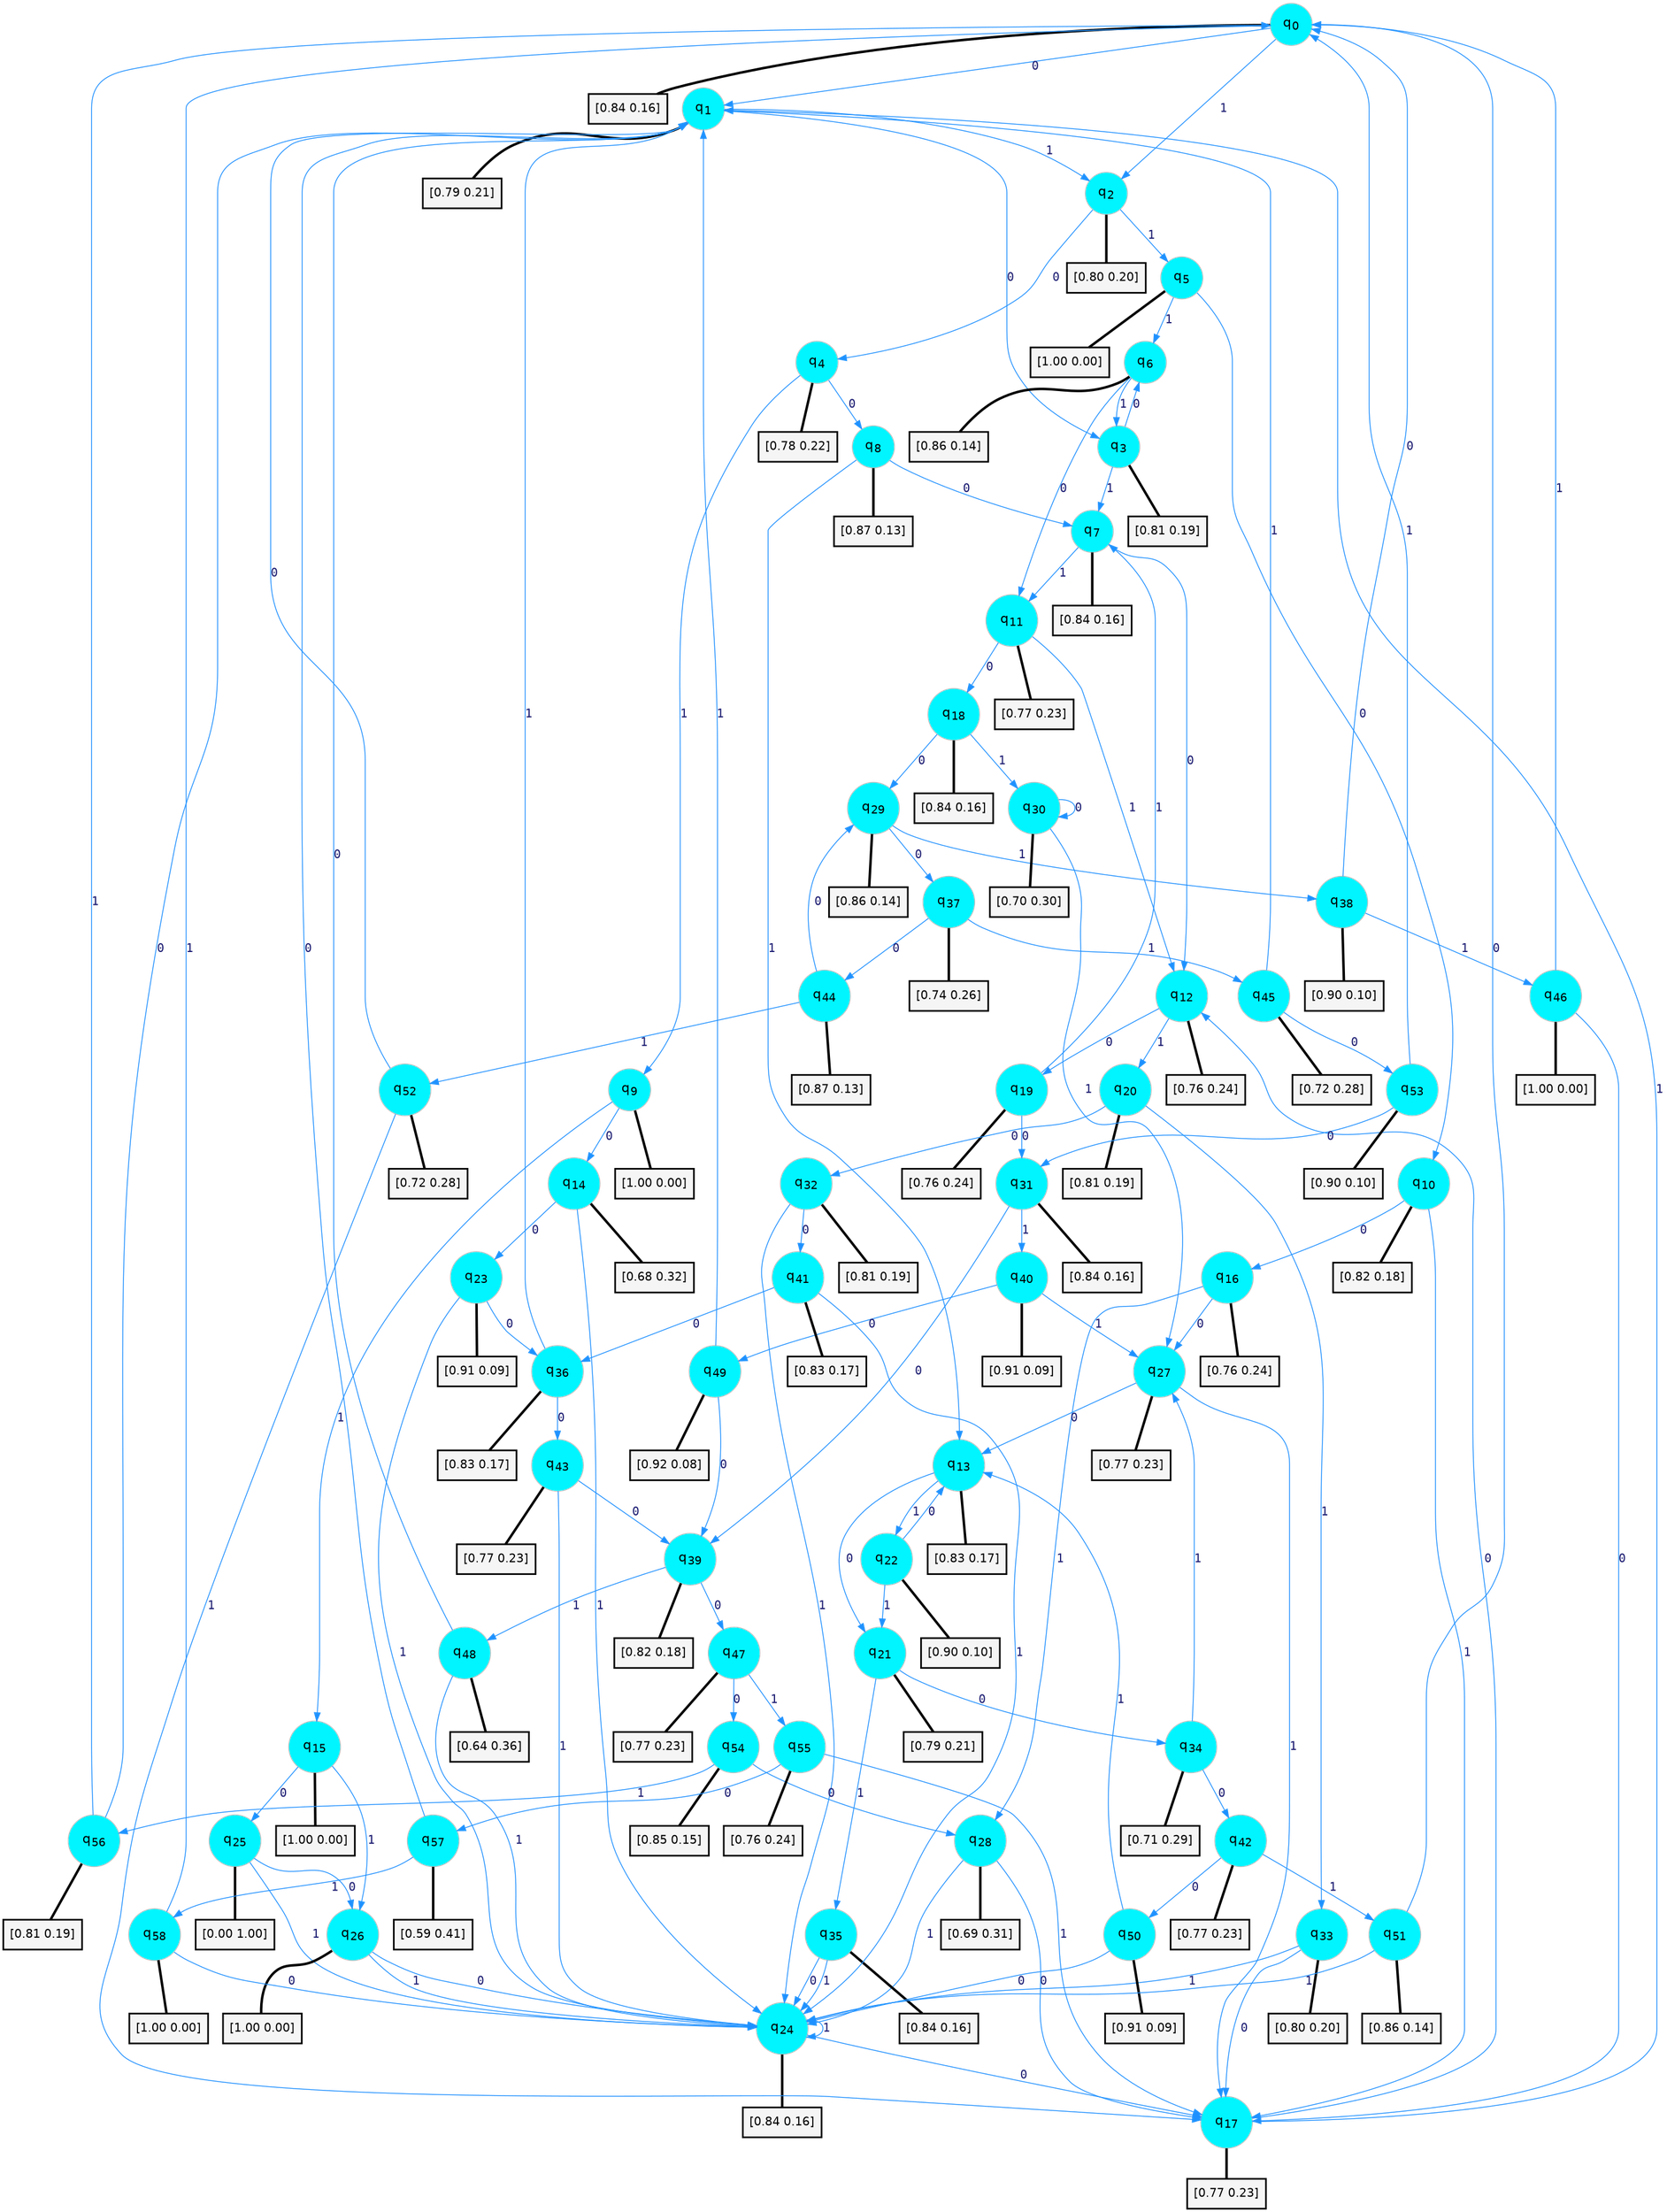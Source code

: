 digraph G {
graph [
bgcolor=transparent, dpi=300, rankdir=TD, size="40,25"];
node [
color=gray, fillcolor=turquoise1, fontcolor=black, fontname=Helvetica, fontsize=16, fontweight=bold, shape=circle, style=filled];
edge [
arrowsize=1, color=dodgerblue1, fontcolor=midnightblue, fontname=courier, fontweight=bold, penwidth=1, style=solid, weight=20];
0[label=<q<SUB>0</SUB>>];
1[label=<q<SUB>1</SUB>>];
2[label=<q<SUB>2</SUB>>];
3[label=<q<SUB>3</SUB>>];
4[label=<q<SUB>4</SUB>>];
5[label=<q<SUB>5</SUB>>];
6[label=<q<SUB>6</SUB>>];
7[label=<q<SUB>7</SUB>>];
8[label=<q<SUB>8</SUB>>];
9[label=<q<SUB>9</SUB>>];
10[label=<q<SUB>10</SUB>>];
11[label=<q<SUB>11</SUB>>];
12[label=<q<SUB>12</SUB>>];
13[label=<q<SUB>13</SUB>>];
14[label=<q<SUB>14</SUB>>];
15[label=<q<SUB>15</SUB>>];
16[label=<q<SUB>16</SUB>>];
17[label=<q<SUB>17</SUB>>];
18[label=<q<SUB>18</SUB>>];
19[label=<q<SUB>19</SUB>>];
20[label=<q<SUB>20</SUB>>];
21[label=<q<SUB>21</SUB>>];
22[label=<q<SUB>22</SUB>>];
23[label=<q<SUB>23</SUB>>];
24[label=<q<SUB>24</SUB>>];
25[label=<q<SUB>25</SUB>>];
26[label=<q<SUB>26</SUB>>];
27[label=<q<SUB>27</SUB>>];
28[label=<q<SUB>28</SUB>>];
29[label=<q<SUB>29</SUB>>];
30[label=<q<SUB>30</SUB>>];
31[label=<q<SUB>31</SUB>>];
32[label=<q<SUB>32</SUB>>];
33[label=<q<SUB>33</SUB>>];
34[label=<q<SUB>34</SUB>>];
35[label=<q<SUB>35</SUB>>];
36[label=<q<SUB>36</SUB>>];
37[label=<q<SUB>37</SUB>>];
38[label=<q<SUB>38</SUB>>];
39[label=<q<SUB>39</SUB>>];
40[label=<q<SUB>40</SUB>>];
41[label=<q<SUB>41</SUB>>];
42[label=<q<SUB>42</SUB>>];
43[label=<q<SUB>43</SUB>>];
44[label=<q<SUB>44</SUB>>];
45[label=<q<SUB>45</SUB>>];
46[label=<q<SUB>46</SUB>>];
47[label=<q<SUB>47</SUB>>];
48[label=<q<SUB>48</SUB>>];
49[label=<q<SUB>49</SUB>>];
50[label=<q<SUB>50</SUB>>];
51[label=<q<SUB>51</SUB>>];
52[label=<q<SUB>52</SUB>>];
53[label=<q<SUB>53</SUB>>];
54[label=<q<SUB>54</SUB>>];
55[label=<q<SUB>55</SUB>>];
56[label=<q<SUB>56</SUB>>];
57[label=<q<SUB>57</SUB>>];
58[label=<q<SUB>58</SUB>>];
59[label="[0.84 0.16]", shape=box,fontcolor=black, fontname=Helvetica, fontsize=14, penwidth=2, fillcolor=whitesmoke,color=black];
60[label="[0.79 0.21]", shape=box,fontcolor=black, fontname=Helvetica, fontsize=14, penwidth=2, fillcolor=whitesmoke,color=black];
61[label="[0.80 0.20]", shape=box,fontcolor=black, fontname=Helvetica, fontsize=14, penwidth=2, fillcolor=whitesmoke,color=black];
62[label="[0.81 0.19]", shape=box,fontcolor=black, fontname=Helvetica, fontsize=14, penwidth=2, fillcolor=whitesmoke,color=black];
63[label="[0.78 0.22]", shape=box,fontcolor=black, fontname=Helvetica, fontsize=14, penwidth=2, fillcolor=whitesmoke,color=black];
64[label="[1.00 0.00]", shape=box,fontcolor=black, fontname=Helvetica, fontsize=14, penwidth=2, fillcolor=whitesmoke,color=black];
65[label="[0.86 0.14]", shape=box,fontcolor=black, fontname=Helvetica, fontsize=14, penwidth=2, fillcolor=whitesmoke,color=black];
66[label="[0.84 0.16]", shape=box,fontcolor=black, fontname=Helvetica, fontsize=14, penwidth=2, fillcolor=whitesmoke,color=black];
67[label="[0.87 0.13]", shape=box,fontcolor=black, fontname=Helvetica, fontsize=14, penwidth=2, fillcolor=whitesmoke,color=black];
68[label="[1.00 0.00]", shape=box,fontcolor=black, fontname=Helvetica, fontsize=14, penwidth=2, fillcolor=whitesmoke,color=black];
69[label="[0.82 0.18]", shape=box,fontcolor=black, fontname=Helvetica, fontsize=14, penwidth=2, fillcolor=whitesmoke,color=black];
70[label="[0.77 0.23]", shape=box,fontcolor=black, fontname=Helvetica, fontsize=14, penwidth=2, fillcolor=whitesmoke,color=black];
71[label="[0.76 0.24]", shape=box,fontcolor=black, fontname=Helvetica, fontsize=14, penwidth=2, fillcolor=whitesmoke,color=black];
72[label="[0.83 0.17]", shape=box,fontcolor=black, fontname=Helvetica, fontsize=14, penwidth=2, fillcolor=whitesmoke,color=black];
73[label="[0.68 0.32]", shape=box,fontcolor=black, fontname=Helvetica, fontsize=14, penwidth=2, fillcolor=whitesmoke,color=black];
74[label="[1.00 0.00]", shape=box,fontcolor=black, fontname=Helvetica, fontsize=14, penwidth=2, fillcolor=whitesmoke,color=black];
75[label="[0.76 0.24]", shape=box,fontcolor=black, fontname=Helvetica, fontsize=14, penwidth=2, fillcolor=whitesmoke,color=black];
76[label="[0.77 0.23]", shape=box,fontcolor=black, fontname=Helvetica, fontsize=14, penwidth=2, fillcolor=whitesmoke,color=black];
77[label="[0.84 0.16]", shape=box,fontcolor=black, fontname=Helvetica, fontsize=14, penwidth=2, fillcolor=whitesmoke,color=black];
78[label="[0.76 0.24]", shape=box,fontcolor=black, fontname=Helvetica, fontsize=14, penwidth=2, fillcolor=whitesmoke,color=black];
79[label="[0.81 0.19]", shape=box,fontcolor=black, fontname=Helvetica, fontsize=14, penwidth=2, fillcolor=whitesmoke,color=black];
80[label="[0.79 0.21]", shape=box,fontcolor=black, fontname=Helvetica, fontsize=14, penwidth=2, fillcolor=whitesmoke,color=black];
81[label="[0.90 0.10]", shape=box,fontcolor=black, fontname=Helvetica, fontsize=14, penwidth=2, fillcolor=whitesmoke,color=black];
82[label="[0.91 0.09]", shape=box,fontcolor=black, fontname=Helvetica, fontsize=14, penwidth=2, fillcolor=whitesmoke,color=black];
83[label="[0.84 0.16]", shape=box,fontcolor=black, fontname=Helvetica, fontsize=14, penwidth=2, fillcolor=whitesmoke,color=black];
84[label="[0.00 1.00]", shape=box,fontcolor=black, fontname=Helvetica, fontsize=14, penwidth=2, fillcolor=whitesmoke,color=black];
85[label="[1.00 0.00]", shape=box,fontcolor=black, fontname=Helvetica, fontsize=14, penwidth=2, fillcolor=whitesmoke,color=black];
86[label="[0.77 0.23]", shape=box,fontcolor=black, fontname=Helvetica, fontsize=14, penwidth=2, fillcolor=whitesmoke,color=black];
87[label="[0.69 0.31]", shape=box,fontcolor=black, fontname=Helvetica, fontsize=14, penwidth=2, fillcolor=whitesmoke,color=black];
88[label="[0.86 0.14]", shape=box,fontcolor=black, fontname=Helvetica, fontsize=14, penwidth=2, fillcolor=whitesmoke,color=black];
89[label="[0.70 0.30]", shape=box,fontcolor=black, fontname=Helvetica, fontsize=14, penwidth=2, fillcolor=whitesmoke,color=black];
90[label="[0.84 0.16]", shape=box,fontcolor=black, fontname=Helvetica, fontsize=14, penwidth=2, fillcolor=whitesmoke,color=black];
91[label="[0.81 0.19]", shape=box,fontcolor=black, fontname=Helvetica, fontsize=14, penwidth=2, fillcolor=whitesmoke,color=black];
92[label="[0.80 0.20]", shape=box,fontcolor=black, fontname=Helvetica, fontsize=14, penwidth=2, fillcolor=whitesmoke,color=black];
93[label="[0.71 0.29]", shape=box,fontcolor=black, fontname=Helvetica, fontsize=14, penwidth=2, fillcolor=whitesmoke,color=black];
94[label="[0.84 0.16]", shape=box,fontcolor=black, fontname=Helvetica, fontsize=14, penwidth=2, fillcolor=whitesmoke,color=black];
95[label="[0.83 0.17]", shape=box,fontcolor=black, fontname=Helvetica, fontsize=14, penwidth=2, fillcolor=whitesmoke,color=black];
96[label="[0.74 0.26]", shape=box,fontcolor=black, fontname=Helvetica, fontsize=14, penwidth=2, fillcolor=whitesmoke,color=black];
97[label="[0.90 0.10]", shape=box,fontcolor=black, fontname=Helvetica, fontsize=14, penwidth=2, fillcolor=whitesmoke,color=black];
98[label="[0.82 0.18]", shape=box,fontcolor=black, fontname=Helvetica, fontsize=14, penwidth=2, fillcolor=whitesmoke,color=black];
99[label="[0.91 0.09]", shape=box,fontcolor=black, fontname=Helvetica, fontsize=14, penwidth=2, fillcolor=whitesmoke,color=black];
100[label="[0.83 0.17]", shape=box,fontcolor=black, fontname=Helvetica, fontsize=14, penwidth=2, fillcolor=whitesmoke,color=black];
101[label="[0.77 0.23]", shape=box,fontcolor=black, fontname=Helvetica, fontsize=14, penwidth=2, fillcolor=whitesmoke,color=black];
102[label="[0.77 0.23]", shape=box,fontcolor=black, fontname=Helvetica, fontsize=14, penwidth=2, fillcolor=whitesmoke,color=black];
103[label="[0.87 0.13]", shape=box,fontcolor=black, fontname=Helvetica, fontsize=14, penwidth=2, fillcolor=whitesmoke,color=black];
104[label="[0.72 0.28]", shape=box,fontcolor=black, fontname=Helvetica, fontsize=14, penwidth=2, fillcolor=whitesmoke,color=black];
105[label="[1.00 0.00]", shape=box,fontcolor=black, fontname=Helvetica, fontsize=14, penwidth=2, fillcolor=whitesmoke,color=black];
106[label="[0.77 0.23]", shape=box,fontcolor=black, fontname=Helvetica, fontsize=14, penwidth=2, fillcolor=whitesmoke,color=black];
107[label="[0.64 0.36]", shape=box,fontcolor=black, fontname=Helvetica, fontsize=14, penwidth=2, fillcolor=whitesmoke,color=black];
108[label="[0.92 0.08]", shape=box,fontcolor=black, fontname=Helvetica, fontsize=14, penwidth=2, fillcolor=whitesmoke,color=black];
109[label="[0.91 0.09]", shape=box,fontcolor=black, fontname=Helvetica, fontsize=14, penwidth=2, fillcolor=whitesmoke,color=black];
110[label="[0.86 0.14]", shape=box,fontcolor=black, fontname=Helvetica, fontsize=14, penwidth=2, fillcolor=whitesmoke,color=black];
111[label="[0.72 0.28]", shape=box,fontcolor=black, fontname=Helvetica, fontsize=14, penwidth=2, fillcolor=whitesmoke,color=black];
112[label="[0.90 0.10]", shape=box,fontcolor=black, fontname=Helvetica, fontsize=14, penwidth=2, fillcolor=whitesmoke,color=black];
113[label="[0.85 0.15]", shape=box,fontcolor=black, fontname=Helvetica, fontsize=14, penwidth=2, fillcolor=whitesmoke,color=black];
114[label="[0.76 0.24]", shape=box,fontcolor=black, fontname=Helvetica, fontsize=14, penwidth=2, fillcolor=whitesmoke,color=black];
115[label="[0.81 0.19]", shape=box,fontcolor=black, fontname=Helvetica, fontsize=14, penwidth=2, fillcolor=whitesmoke,color=black];
116[label="[0.59 0.41]", shape=box,fontcolor=black, fontname=Helvetica, fontsize=14, penwidth=2, fillcolor=whitesmoke,color=black];
117[label="[1.00 0.00]", shape=box,fontcolor=black, fontname=Helvetica, fontsize=14, penwidth=2, fillcolor=whitesmoke,color=black];
0->1 [label=0];
0->2 [label=1];
0->59 [arrowhead=none, penwidth=3,color=black];
1->3 [label=0];
1->2 [label=1];
1->60 [arrowhead=none, penwidth=3,color=black];
2->4 [label=0];
2->5 [label=1];
2->61 [arrowhead=none, penwidth=3,color=black];
3->6 [label=0];
3->7 [label=1];
3->62 [arrowhead=none, penwidth=3,color=black];
4->8 [label=0];
4->9 [label=1];
4->63 [arrowhead=none, penwidth=3,color=black];
5->10 [label=0];
5->6 [label=1];
5->64 [arrowhead=none, penwidth=3,color=black];
6->11 [label=0];
6->3 [label=1];
6->65 [arrowhead=none, penwidth=3,color=black];
7->12 [label=0];
7->11 [label=1];
7->66 [arrowhead=none, penwidth=3,color=black];
8->7 [label=0];
8->13 [label=1];
8->67 [arrowhead=none, penwidth=3,color=black];
9->14 [label=0];
9->15 [label=1];
9->68 [arrowhead=none, penwidth=3,color=black];
10->16 [label=0];
10->17 [label=1];
10->69 [arrowhead=none, penwidth=3,color=black];
11->18 [label=0];
11->12 [label=1];
11->70 [arrowhead=none, penwidth=3,color=black];
12->19 [label=0];
12->20 [label=1];
12->71 [arrowhead=none, penwidth=3,color=black];
13->21 [label=0];
13->22 [label=1];
13->72 [arrowhead=none, penwidth=3,color=black];
14->23 [label=0];
14->24 [label=1];
14->73 [arrowhead=none, penwidth=3,color=black];
15->25 [label=0];
15->26 [label=1];
15->74 [arrowhead=none, penwidth=3,color=black];
16->27 [label=0];
16->28 [label=1];
16->75 [arrowhead=none, penwidth=3,color=black];
17->12 [label=0];
17->1 [label=1];
17->76 [arrowhead=none, penwidth=3,color=black];
18->29 [label=0];
18->30 [label=1];
18->77 [arrowhead=none, penwidth=3,color=black];
19->31 [label=0];
19->7 [label=1];
19->78 [arrowhead=none, penwidth=3,color=black];
20->32 [label=0];
20->33 [label=1];
20->79 [arrowhead=none, penwidth=3,color=black];
21->34 [label=0];
21->35 [label=1];
21->80 [arrowhead=none, penwidth=3,color=black];
22->13 [label=0];
22->21 [label=1];
22->81 [arrowhead=none, penwidth=3,color=black];
23->36 [label=0];
23->24 [label=1];
23->82 [arrowhead=none, penwidth=3,color=black];
24->17 [label=0];
24->24 [label=1];
24->83 [arrowhead=none, penwidth=3,color=black];
25->26 [label=0];
25->24 [label=1];
25->84 [arrowhead=none, penwidth=3,color=black];
26->24 [label=0];
26->24 [label=1];
26->85 [arrowhead=none, penwidth=3,color=black];
27->13 [label=0];
27->17 [label=1];
27->86 [arrowhead=none, penwidth=3,color=black];
28->17 [label=0];
28->24 [label=1];
28->87 [arrowhead=none, penwidth=3,color=black];
29->37 [label=0];
29->38 [label=1];
29->88 [arrowhead=none, penwidth=3,color=black];
30->30 [label=0];
30->27 [label=1];
30->89 [arrowhead=none, penwidth=3,color=black];
31->39 [label=0];
31->40 [label=1];
31->90 [arrowhead=none, penwidth=3,color=black];
32->41 [label=0];
32->24 [label=1];
32->91 [arrowhead=none, penwidth=3,color=black];
33->17 [label=0];
33->24 [label=1];
33->92 [arrowhead=none, penwidth=3,color=black];
34->42 [label=0];
34->27 [label=1];
34->93 [arrowhead=none, penwidth=3,color=black];
35->24 [label=0];
35->24 [label=1];
35->94 [arrowhead=none, penwidth=3,color=black];
36->43 [label=0];
36->1 [label=1];
36->95 [arrowhead=none, penwidth=3,color=black];
37->44 [label=0];
37->45 [label=1];
37->96 [arrowhead=none, penwidth=3,color=black];
38->0 [label=0];
38->46 [label=1];
38->97 [arrowhead=none, penwidth=3,color=black];
39->47 [label=0];
39->48 [label=1];
39->98 [arrowhead=none, penwidth=3,color=black];
40->49 [label=0];
40->27 [label=1];
40->99 [arrowhead=none, penwidth=3,color=black];
41->36 [label=0];
41->24 [label=1];
41->100 [arrowhead=none, penwidth=3,color=black];
42->50 [label=0];
42->51 [label=1];
42->101 [arrowhead=none, penwidth=3,color=black];
43->39 [label=0];
43->24 [label=1];
43->102 [arrowhead=none, penwidth=3,color=black];
44->29 [label=0];
44->52 [label=1];
44->103 [arrowhead=none, penwidth=3,color=black];
45->53 [label=0];
45->1 [label=1];
45->104 [arrowhead=none, penwidth=3,color=black];
46->17 [label=0];
46->0 [label=1];
46->105 [arrowhead=none, penwidth=3,color=black];
47->54 [label=0];
47->55 [label=1];
47->106 [arrowhead=none, penwidth=3,color=black];
48->1 [label=0];
48->24 [label=1];
48->107 [arrowhead=none, penwidth=3,color=black];
49->39 [label=0];
49->1 [label=1];
49->108 [arrowhead=none, penwidth=3,color=black];
50->24 [label=0];
50->13 [label=1];
50->109 [arrowhead=none, penwidth=3,color=black];
51->0 [label=0];
51->24 [label=1];
51->110 [arrowhead=none, penwidth=3,color=black];
52->1 [label=0];
52->17 [label=1];
52->111 [arrowhead=none, penwidth=3,color=black];
53->31 [label=0];
53->0 [label=1];
53->112 [arrowhead=none, penwidth=3,color=black];
54->28 [label=0];
54->56 [label=1];
54->113 [arrowhead=none, penwidth=3,color=black];
55->57 [label=0];
55->17 [label=1];
55->114 [arrowhead=none, penwidth=3,color=black];
56->1 [label=0];
56->0 [label=1];
56->115 [arrowhead=none, penwidth=3,color=black];
57->1 [label=0];
57->58 [label=1];
57->116 [arrowhead=none, penwidth=3,color=black];
58->24 [label=0];
58->0 [label=1];
58->117 [arrowhead=none, penwidth=3,color=black];
}
